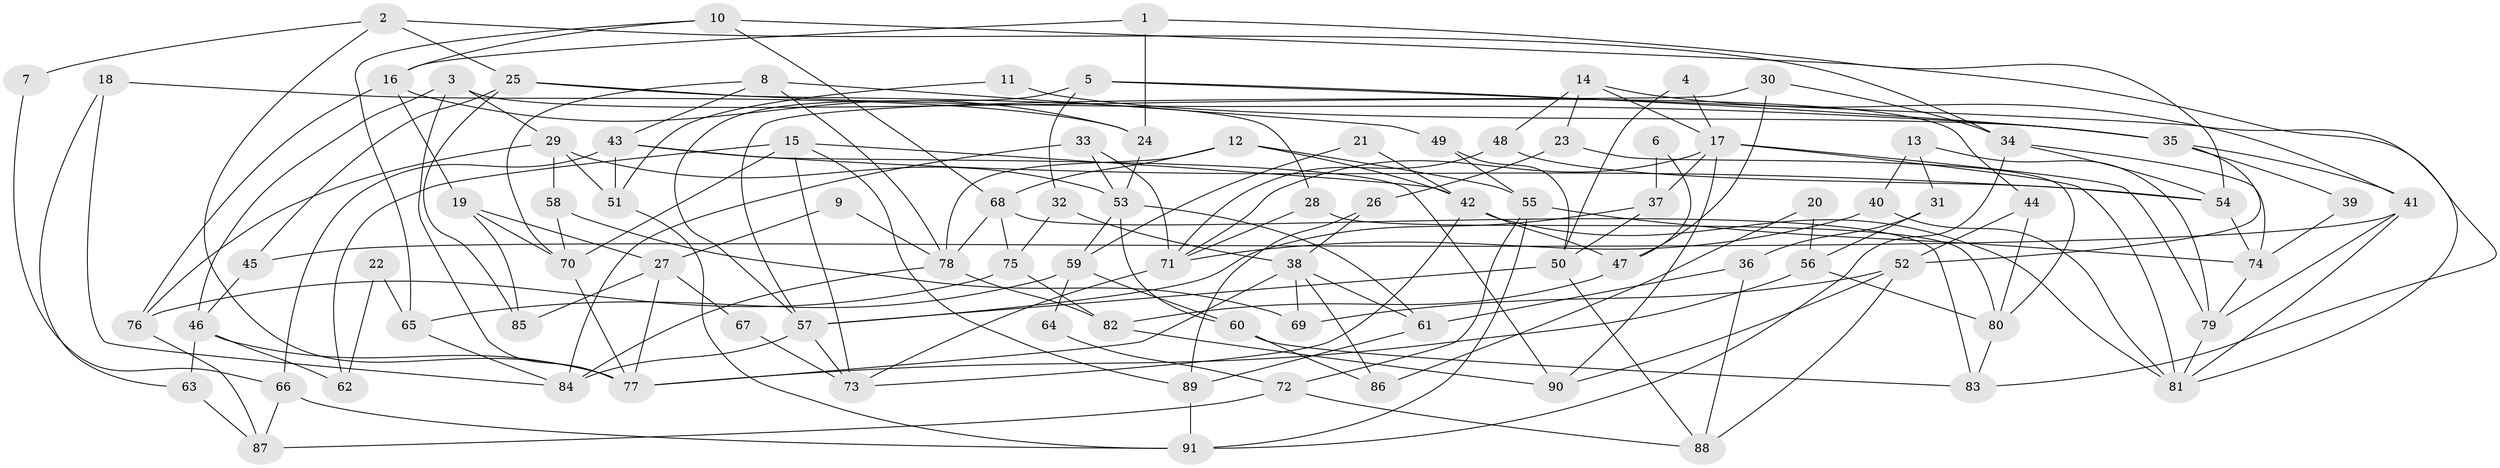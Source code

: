 // coarse degree distribution, {2: 0.08928571428571429, 7: 0.21428571428571427, 4: 0.25, 8: 0.05357142857142857, 6: 0.10714285714285714, 5: 0.14285714285714285, 3: 0.125, 9: 0.017857142857142856}
// Generated by graph-tools (version 1.1) at 2025/41/03/06/25 10:41:53]
// undirected, 91 vertices, 182 edges
graph export_dot {
graph [start="1"]
  node [color=gray90,style=filled];
  1;
  2;
  3;
  4;
  5;
  6;
  7;
  8;
  9;
  10;
  11;
  12;
  13;
  14;
  15;
  16;
  17;
  18;
  19;
  20;
  21;
  22;
  23;
  24;
  25;
  26;
  27;
  28;
  29;
  30;
  31;
  32;
  33;
  34;
  35;
  36;
  37;
  38;
  39;
  40;
  41;
  42;
  43;
  44;
  45;
  46;
  47;
  48;
  49;
  50;
  51;
  52;
  53;
  54;
  55;
  56;
  57;
  58;
  59;
  60;
  61;
  62;
  63;
  64;
  65;
  66;
  67;
  68;
  69;
  70;
  71;
  72;
  73;
  74;
  75;
  76;
  77;
  78;
  79;
  80;
  81;
  82;
  83;
  84;
  85;
  86;
  87;
  88;
  89;
  90;
  91;
  1 -- 54;
  1 -- 16;
  1 -- 24;
  2 -- 34;
  2 -- 77;
  2 -- 7;
  2 -- 25;
  3 -- 46;
  3 -- 29;
  3 -- 44;
  3 -- 77;
  4 -- 17;
  4 -- 50;
  5 -- 81;
  5 -- 32;
  5 -- 35;
  5 -- 57;
  6 -- 37;
  6 -- 47;
  7 -- 66;
  8 -- 78;
  8 -- 70;
  8 -- 43;
  8 -- 49;
  9 -- 78;
  9 -- 27;
  10 -- 68;
  10 -- 16;
  10 -- 65;
  10 -- 83;
  11 -- 35;
  11 -- 51;
  12 -- 78;
  12 -- 68;
  12 -- 42;
  12 -- 55;
  13 -- 31;
  13 -- 79;
  13 -- 40;
  14 -- 17;
  14 -- 41;
  14 -- 23;
  14 -- 48;
  15 -- 42;
  15 -- 73;
  15 -- 62;
  15 -- 70;
  15 -- 89;
  16 -- 76;
  16 -- 24;
  16 -- 19;
  17 -- 79;
  17 -- 81;
  17 -- 37;
  17 -- 71;
  17 -- 90;
  18 -- 63;
  18 -- 84;
  18 -- 24;
  19 -- 85;
  19 -- 27;
  19 -- 70;
  20 -- 86;
  20 -- 56;
  21 -- 59;
  21 -- 42;
  22 -- 65;
  22 -- 62;
  23 -- 26;
  23 -- 80;
  24 -- 53;
  25 -- 35;
  25 -- 28;
  25 -- 45;
  25 -- 85;
  26 -- 89;
  26 -- 38;
  27 -- 77;
  27 -- 67;
  27 -- 85;
  28 -- 71;
  28 -- 80;
  29 -- 58;
  29 -- 53;
  29 -- 51;
  29 -- 76;
  30 -- 34;
  30 -- 47;
  30 -- 57;
  31 -- 56;
  31 -- 36;
  32 -- 38;
  32 -- 75;
  33 -- 71;
  33 -- 53;
  33 -- 84;
  34 -- 74;
  34 -- 91;
  34 -- 54;
  35 -- 52;
  35 -- 39;
  35 -- 41;
  36 -- 88;
  36 -- 61;
  37 -- 57;
  37 -- 50;
  38 -- 77;
  38 -- 61;
  38 -- 69;
  38 -- 86;
  39 -- 74;
  40 -- 71;
  40 -- 81;
  41 -- 81;
  41 -- 45;
  41 -- 79;
  42 -- 73;
  42 -- 47;
  42 -- 81;
  43 -- 54;
  43 -- 51;
  43 -- 66;
  43 -- 90;
  44 -- 80;
  44 -- 52;
  45 -- 46;
  46 -- 77;
  46 -- 62;
  46 -- 63;
  47 -- 82;
  48 -- 54;
  48 -- 71;
  49 -- 50;
  49 -- 55;
  50 -- 57;
  50 -- 88;
  51 -- 91;
  52 -- 90;
  52 -- 69;
  52 -- 88;
  53 -- 60;
  53 -- 59;
  53 -- 61;
  54 -- 74;
  55 -- 72;
  55 -- 74;
  55 -- 91;
  56 -- 77;
  56 -- 80;
  57 -- 73;
  57 -- 84;
  58 -- 69;
  58 -- 70;
  59 -- 65;
  59 -- 60;
  59 -- 64;
  60 -- 83;
  60 -- 86;
  61 -- 89;
  63 -- 87;
  64 -- 72;
  65 -- 84;
  66 -- 91;
  66 -- 87;
  67 -- 73;
  68 -- 83;
  68 -- 78;
  68 -- 75;
  70 -- 77;
  71 -- 73;
  72 -- 88;
  72 -- 87;
  74 -- 79;
  75 -- 76;
  75 -- 82;
  76 -- 87;
  78 -- 82;
  78 -- 84;
  79 -- 81;
  80 -- 83;
  82 -- 90;
  89 -- 91;
}
